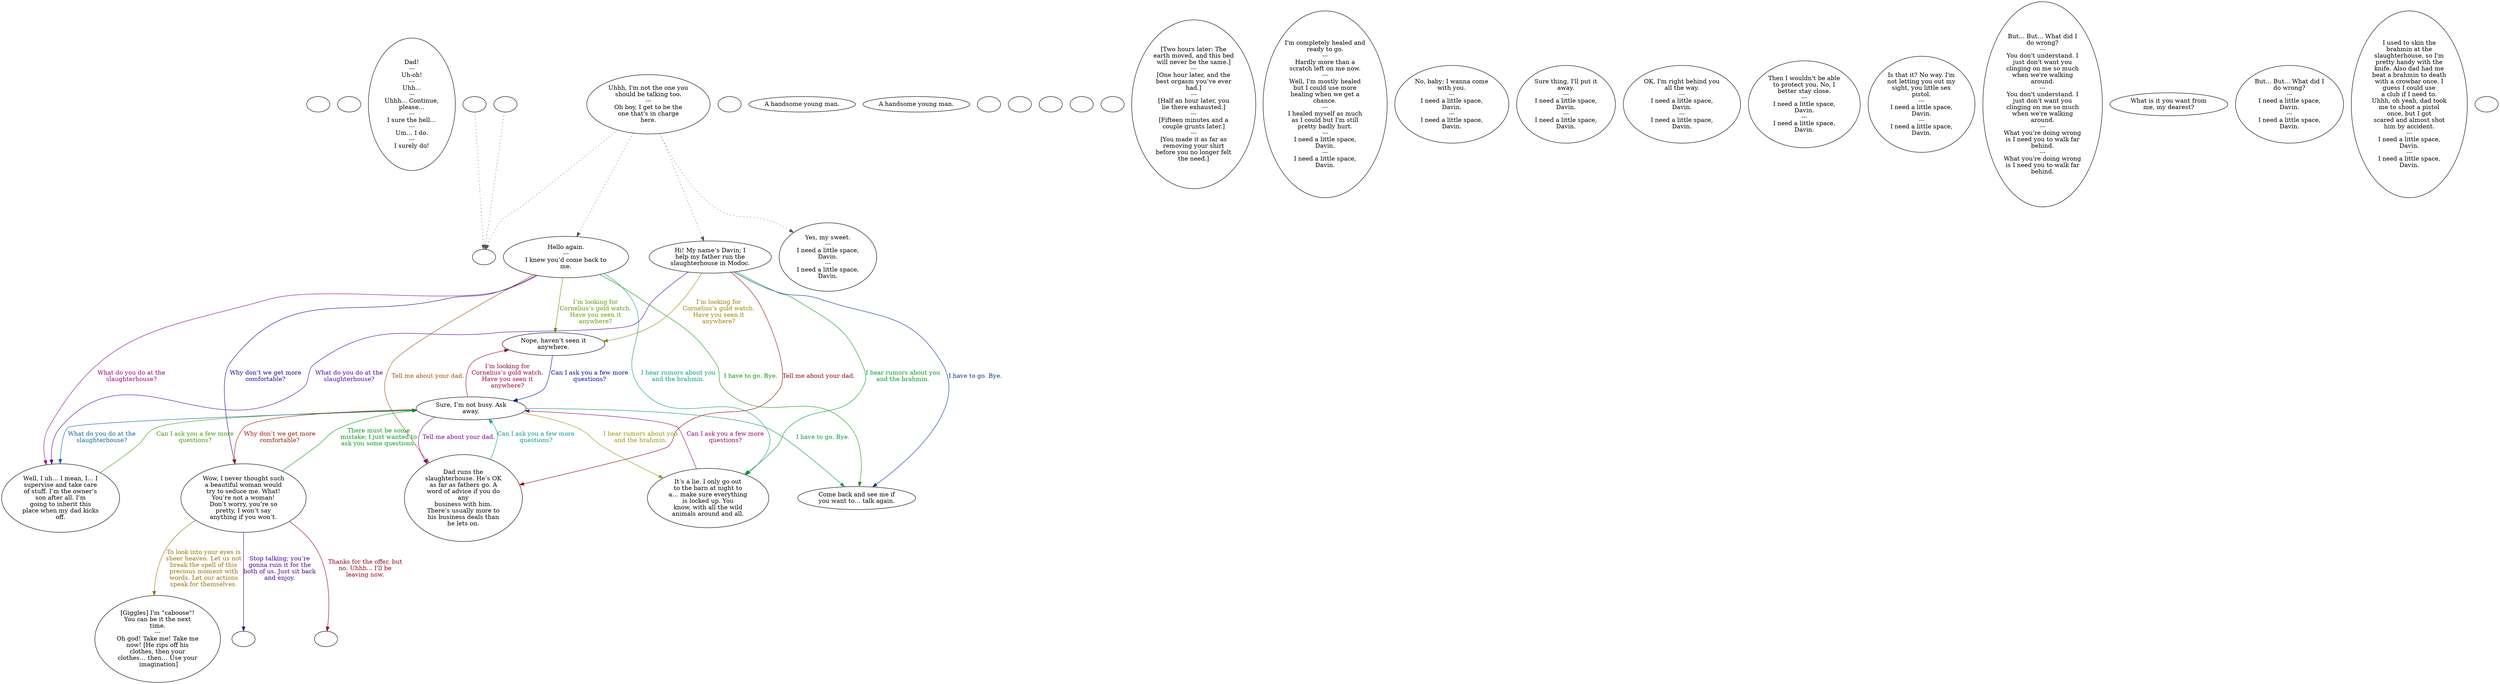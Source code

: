 digraph mcDavin {
  "checkPartyMembersNearDoor" [style=filled       fillcolor="#FFFFFF"       color="#000000"]
  "checkPartyMembersNearDoor" [label=""]
  "start" [style=filled       fillcolor="#FFFFFF"       color="#000000"]
  "start" [label=""]
  "critter_p_proc" [style=filled       fillcolor="#FFFFFF"       color="#000000"]
  "critter_p_proc" [label="Dad!\n---\nUh-oh!\n---\nUhh...\n---\nUhhh... Continue,\nplease...\n---\nI sure the hell…\n---\nUm… I do.\n---\nI surely do!"]
  "pickup_p_proc" [style=filled       fillcolor="#FFFFFF"       color="#000000"]
  "pickup_p_proc" -> "Node998" [style=dotted color="#555555"]
  "pickup_p_proc" [label=""]
  "talk_p_proc" [style=filled       fillcolor="#FFFFFF"       color="#000000"]
  "talk_p_proc" -> "Node002" [style=dotted color="#555555"]
  "talk_p_proc" -> "Node001" [style=dotted color="#555555"]
  "talk_p_proc" -> "Node000" [style=dotted color="#555555"]
  "talk_p_proc" -> "Node998" [style=dotted color="#555555"]
  "talk_p_proc" [label="Uhhh, I'm not the one you\nshould be talking too.\n---\nOh boy, I get to be the\none that's in charge\nhere."]
  "destroy_p_proc" [style=filled       fillcolor="#FFFFFF"       color="#000000"]
  "destroy_p_proc" [label=""]
  "look_at_p_proc" [style=filled       fillcolor="#FFFFFF"       color="#000000"]
  "look_at_p_proc" [label="A handsome young man."]
  "description_p_proc" [style=filled       fillcolor="#FFFFFF"       color="#000000"]
  "description_p_proc" [label="A handsome young man."]
  "use_skill_on_p_proc" [style=filled       fillcolor="#FFFFFF"       color="#000000"]
  "use_skill_on_p_proc" [label=""]
  "damage_p_proc" [style=filled       fillcolor="#FFFFFF"       color="#000000"]
  "damage_p_proc" -> "Node998" [style=dotted color="#555555"]
  "damage_p_proc" [label=""]
  "map_enter_p_proc" [style=filled       fillcolor="#FFFFFF"       color="#000000"]
  "map_enter_p_proc" [label=""]
  "timed_event_p_proc" [style=filled       fillcolor="#FFFFFF"       color="#000000"]
  "timed_event_p_proc" [label=""]
  "combat_p_proc" [style=filled       fillcolor="#FFFFFF"       color="#000000"]
  "combat_p_proc" [label=""]
  "push_p_proc" [style=filled       fillcolor="#FFFFFF"       color="#000000"]
  "push_p_proc" [label=""]
  "Node000" [style=filled       fillcolor="#FFFFFF"       color="#000000"]
  "Node000" [label="Hi! My name’s Davin; I\nhelp my father run the\nslaughterhouse in Modoc."]
  "Node000" -> "Node010" [label="I’m looking for\nCornelius’s gold watch.\nHave you seen it\nanywhere?" color="#998100" fontcolor="#998100"]
  "Node000" -> "Node011" [label="What do you do at the\nslaughterhouse?" color="#540099" fontcolor="#540099"]
  "Node000" -> "Node012" [label="I hear rumors about you\nand the brahmin." color="#009927" fontcolor="#009927"]
  "Node000" -> "Node013" [label="Tell me about your dad." color="#990005" fontcolor="#990005"]
  "Node000" -> "Node014" [label="I have to go. Bye." color="#003299" fontcolor="#003299"]
  "Node001" [style=filled       fillcolor="#FFFFFF"       color="#000000"]
  "Node001" [label="Hello again.\n---\nI knew you’d come back to\nme."]
  "Node001" -> "Node010" [label="I’m looking for\nCornelius’s gold watch.\nHave you seen it\nanywhere?" color="#5F9900" fontcolor="#5F9900"]
  "Node001" -> "Node011" [label="What do you do at the\nslaughterhouse?" color="#99008B" fontcolor="#99008B"]
  "Node001" -> "Node012" [label="I hear rumors about you\nand the brahmin." color="#00997A" fontcolor="#00997A"]
  "Node001" -> "Node013" [label="Tell me about your dad." color="#994E00" fontcolor="#994E00"]
  "Node001" -> "Node015" [label="Why don’t we get more\ncomfortable?" color="#210099" fontcolor="#210099"]
  "Node001" -> "Node014" [label="I have to go. Bye." color="#0C9900" fontcolor="#0C9900"]
  "Node002" [style=filled       fillcolor="#FFFFFF"       color="#000000"]
  "Node002" [label="Yes, my sweet.\n---\nI need a little space,\nDavin.\n---\nI need a little space,\nDavin."]
  "Node005" [style=filled       fillcolor="#FFFFFF"       color="#000000"]
  "Node005" [label="Sure, I’m not busy. Ask\naway."]
  "Node005" -> "Node010" [label="I’m looking for\nCornelius’s gold watch.\nHave you seen it\nanywhere?" color="#990038" fontcolor="#990038"]
  "Node005" -> "Node011" [label="What do you do at the\nslaughterhouse?" color="#006599" fontcolor="#006599"]
  "Node005" -> "Node012" [label="I hear rumors about you\nand the brahmin." color="#929900" fontcolor="#929900"]
  "Node005" -> "Node013" [label="Tell me about your dad." color="#740099" fontcolor="#740099"]
  "Node005" -> "Node014" [label="I have to go. Bye." color="#009947" fontcolor="#009947"]
  "Node005" -> "Node015" [label="Why don’t we get more\ncomfortable?" color="#991A00" fontcolor="#991A00"]
  "Node010" [style=filled       fillcolor="#FFFFFF"       color="#000000"]
  "Node010" [label="Nope, haven’t seen it\nanywhere."]
  "Node010" -> "Node005" [label="Can I ask you a few more\nquestions?" color="#001299" fontcolor="#001299"]
  "Node011" [style=filled       fillcolor="#FFFFFF"       color="#000000"]
  "Node011" [label="Well, I uh… I mean, I… I\nsupervise and take care\nof stuff. I’m the owner’s\nson after all. I’m\ngoing to inherit this\nplace when my dad kicks\noff."]
  "Node011" -> "Node005" [label="Can I ask you a few more\nquestions?" color="#3F9900" fontcolor="#3F9900"]
  "Node012" [style=filled       fillcolor="#FFFFFF"       color="#000000"]
  "Node012" [label="It’s a lie. I only go out\nto the barn at night to\na… make sure everything\nis locked up. You\nknow, with all the wild\nanimals around and all."]
  "Node012" -> "Node005" [label="Can I ask you a few more\nquestions?" color="#99006C" fontcolor="#99006C"]
  "Node013" [style=filled       fillcolor="#FFFFFF"       color="#000000"]
  "Node013" [label="Dad runs the\nslaughterhouse. He’s OK\nas far as fathers go. A\nword of advice if you do\nany\nbusiness with him.\nThere’s usually more to\nhis business deals than\nhe lets on."]
  "Node013" -> "Node005" [label="Can I ask you a few more\nquestions?" color="#009899" fontcolor="#009899"]
  "Node014" [style=filled       fillcolor="#FFFFFF"       color="#000000"]
  "Node014" [label="Come back and see me if\nyou want to… talk again."]
  "Node015" [style=filled       fillcolor="#FFFFFF"       color="#000000"]
  "Node015" [label="Wow, I never thought such\na beautiful woman would\ntry to seduce me. What!\nYou’re not a woman!\nDon’t worry, you’re so\npretty, I won’t say\nanything if you won’t."]
  "Node015" -> "Node016" [label="To look into your eyes is\nsheer heaven. Let us not\nbreak the spell of this\nprecious moment with\nwords. Let our actions\nspeak for themselves." color="#996D00" fontcolor="#996D00"]
  "Node015" -> "Node996" [label="Stop talking; you’re\ngonna ruin it for the\nboth of us. Just sit back\nand enjoy." color="#410099" fontcolor="#410099"]
  "Node015" -> "Node005" [label="There must be some\nmistake; I just wanted to\nask you some questions." color="#009914" fontcolor="#009914"]
  "Node015" -> "Node999" [label="Thanks for the offer, but\nno. Uhhh... I'll be\nleaving now." color="#990019" fontcolor="#990019"]
  "Node016" [style=filled       fillcolor="#FFFFFF"       color="#000000"]
  "Node016" [label="[Giggles] I'm \"caboose\"!\nYou can be it the next\ntime.\n---\nOh god! Take me! Take me\nnow! [He rips off his\nclothes, then your\nclothes… then… Use your\n imagination]"]
  "Node017" [style=filled       fillcolor="#FFFFFF"       color="#000000"]
  "Node017" [label="[Two hours later: The\nearth moved, and this bed\nwill never be the same.]\n---\n[One hour later, and the\nbest orgasm you’ve ever\nhad.]\n---\n[Half an hour later, you\nlie there exhausted.]\n---\n[Fifteen minutes and a\ncouple grunts later.]\n---\n[You made it as far as\nremoving your shirt\nbefore you no longer felt\nthe need.]"]
  "Node1001" [style=filled       fillcolor="#FFFFFF"       color="#000000"]
  "Node1001" [label="I'm completely healed and\nready to go.\n---\nHardly more than a\nscratch left on me now.\n---\nWell, I'm mostly healed\nbut I could use more\nhealing when we get a\nchance.\n---\nI healed myself as much\nas I could but I'm still\npretty badly hurt.\n---\nI need a little space,\nDavin.\n---\nI need a little space,\nDavin."]
  "Node1002" [style=filled       fillcolor="#FFFFFF"       color="#000000"]
  "Node1002" [label="No, baby; I wanna come\nwith you.\n---\nI need a little space,\nDavin.\n---\nI need a little space,\nDavin."]
  "Node1003" [style=filled       fillcolor="#FFFFFF"       color="#000000"]
  "Node1003" [label="Sure thing, I'll put it\naway.\n---\nI need a little space,\nDavin.\n---\nI need a little space,\nDavin."]
  "Node1004" [style=filled       fillcolor="#FFFFFF"       color="#000000"]
  "Node1004" [label="OK, I'm right behind you\nall the way.\n---\nI need a little space,\nDavin.\n---\nI need a little space,\nDavin."]
  "Node1005" [style=filled       fillcolor="#FFFFFF"       color="#000000"]
  "Node1005" [label="Then I wouldn't be able\nto protect you. No, I\nbetter stay close.\n---\nI need a little space,\nDavin.\n---\nI need a little space,\nDavin."]
  "Node1006" [style=filled       fillcolor="#FFFFFF"       color="#000000"]
  "Node1006" [label="Is that it? No way. I'm\nnot letting you out my\nsight, you little sex\npistol.\n---\nI need a little space,\nDavin.\n---\nI need a little space,\nDavin."]
  "Node1007" [style=filled       fillcolor="#FFFFFF"       color="#000000"]
  "Node1007" [label="But... But... What did I\ndo wrong?\n---\nYou don't understand. I\njust don't want you\nclinging on me so much\nwhen we're walking\naround.\n---\nYou don't understand. I\njust don't want you\nclinging on me so much\nwhen we're walking\naround.\n---\nWhat you're doing wrong\nis I need you to walk far\nbehind.\n---\nWhat you're doing wrong\nis I need you to walk far\nbehind."]
  "Node1008" [style=filled       fillcolor="#FFFFFF"       color="#000000"]
  "Node1008" [label="What is it you want from\nme, my dearest?"]
  "Node1009" [style=filled       fillcolor="#FFFFFF"       color="#000000"]
  "Node1009" [label="But... But... What did I\ndo wrong?\n---\nI need a little space,\nDavin.\n---\nI need a little space,\nDavin."]
  "Node1010" [style=filled       fillcolor="#FFFFFF"       color="#000000"]
  "Node1010" [label="I used to skin the\nbrahmin at the\nslaughterhouse, so I'm\npretty handy with the\nknife. Also dad had me\nbeat a brahmin to death\nwith a crowbar once. I\nguess I could use\na club if I need to.\nUhhh, oh yeah, dad took\nme to shoot a pistol\nonce, but I got\nscared and almost shot\nhim by accident.\n---\nI need a little space,\nDavin.\n---\nI need a little space,\nDavin."]
  "Node1100" [style=filled       fillcolor="#FFFFFF"       color="#000000"]
  "Node1100" [label=""]
  "Node999" [style=filled       fillcolor="#FFFFFF"       color="#000000"]
  "Node999" [label=""]
  "Node998" [style=filled       fillcolor="#FFFFFF"       color="#000000"]
  "Node998" [label=""]
  "Node996" [style=filled       fillcolor="#FFFFFF"       color="#000000"]
  "Node996" [label=""]
}